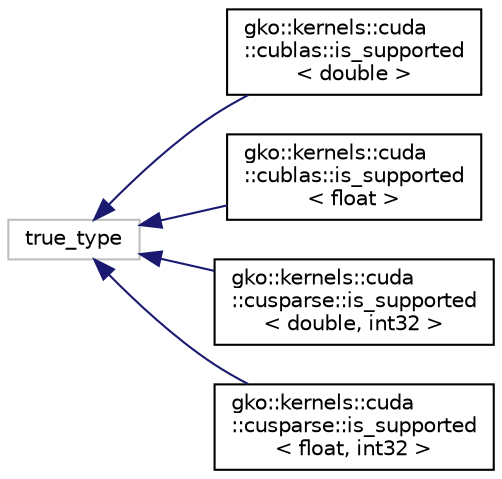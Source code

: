 digraph "Graphical Class Hierarchy"
{
 // INTERACTIVE_SVG=YES
  edge [fontname="Helvetica",fontsize="10",labelfontname="Helvetica",labelfontsize="10"];
  node [fontname="Helvetica",fontsize="10",shape=record];
  rankdir="LR";
  Node1 [label="true_type",height=0.2,width=0.4,color="grey75", fillcolor="white", style="filled"];
  Node1 -> Node2 [dir="back",color="midnightblue",fontsize="10",style="solid",fontname="Helvetica"];
  Node2 [label="gko::kernels::cuda\l::cublas::is_supported\l\< double \>",height=0.2,width=0.4,color="black", fillcolor="white", style="filled",URL="$structgko_1_1kernels_1_1cuda_1_1cublas_1_1is__supported_3_01double_01_4.html"];
  Node1 -> Node3 [dir="back",color="midnightblue",fontsize="10",style="solid",fontname="Helvetica"];
  Node3 [label="gko::kernels::cuda\l::cublas::is_supported\l\< float \>",height=0.2,width=0.4,color="black", fillcolor="white", style="filled",URL="$structgko_1_1kernels_1_1cuda_1_1cublas_1_1is__supported_3_01float_01_4.html"];
  Node1 -> Node4 [dir="back",color="midnightblue",fontsize="10",style="solid",fontname="Helvetica"];
  Node4 [label="gko::kernels::cuda\l::cusparse::is_supported\l\< double, int32 \>",height=0.2,width=0.4,color="black", fillcolor="white", style="filled",URL="$structgko_1_1kernels_1_1cuda_1_1cusparse_1_1is__supported_3_01double_00_01int32_01_4.html"];
  Node1 -> Node5 [dir="back",color="midnightblue",fontsize="10",style="solid",fontname="Helvetica"];
  Node5 [label="gko::kernels::cuda\l::cusparse::is_supported\l\< float, int32 \>",height=0.2,width=0.4,color="black", fillcolor="white", style="filled",URL="$structgko_1_1kernels_1_1cuda_1_1cusparse_1_1is__supported_3_01float_00_01int32_01_4.html"];
}
